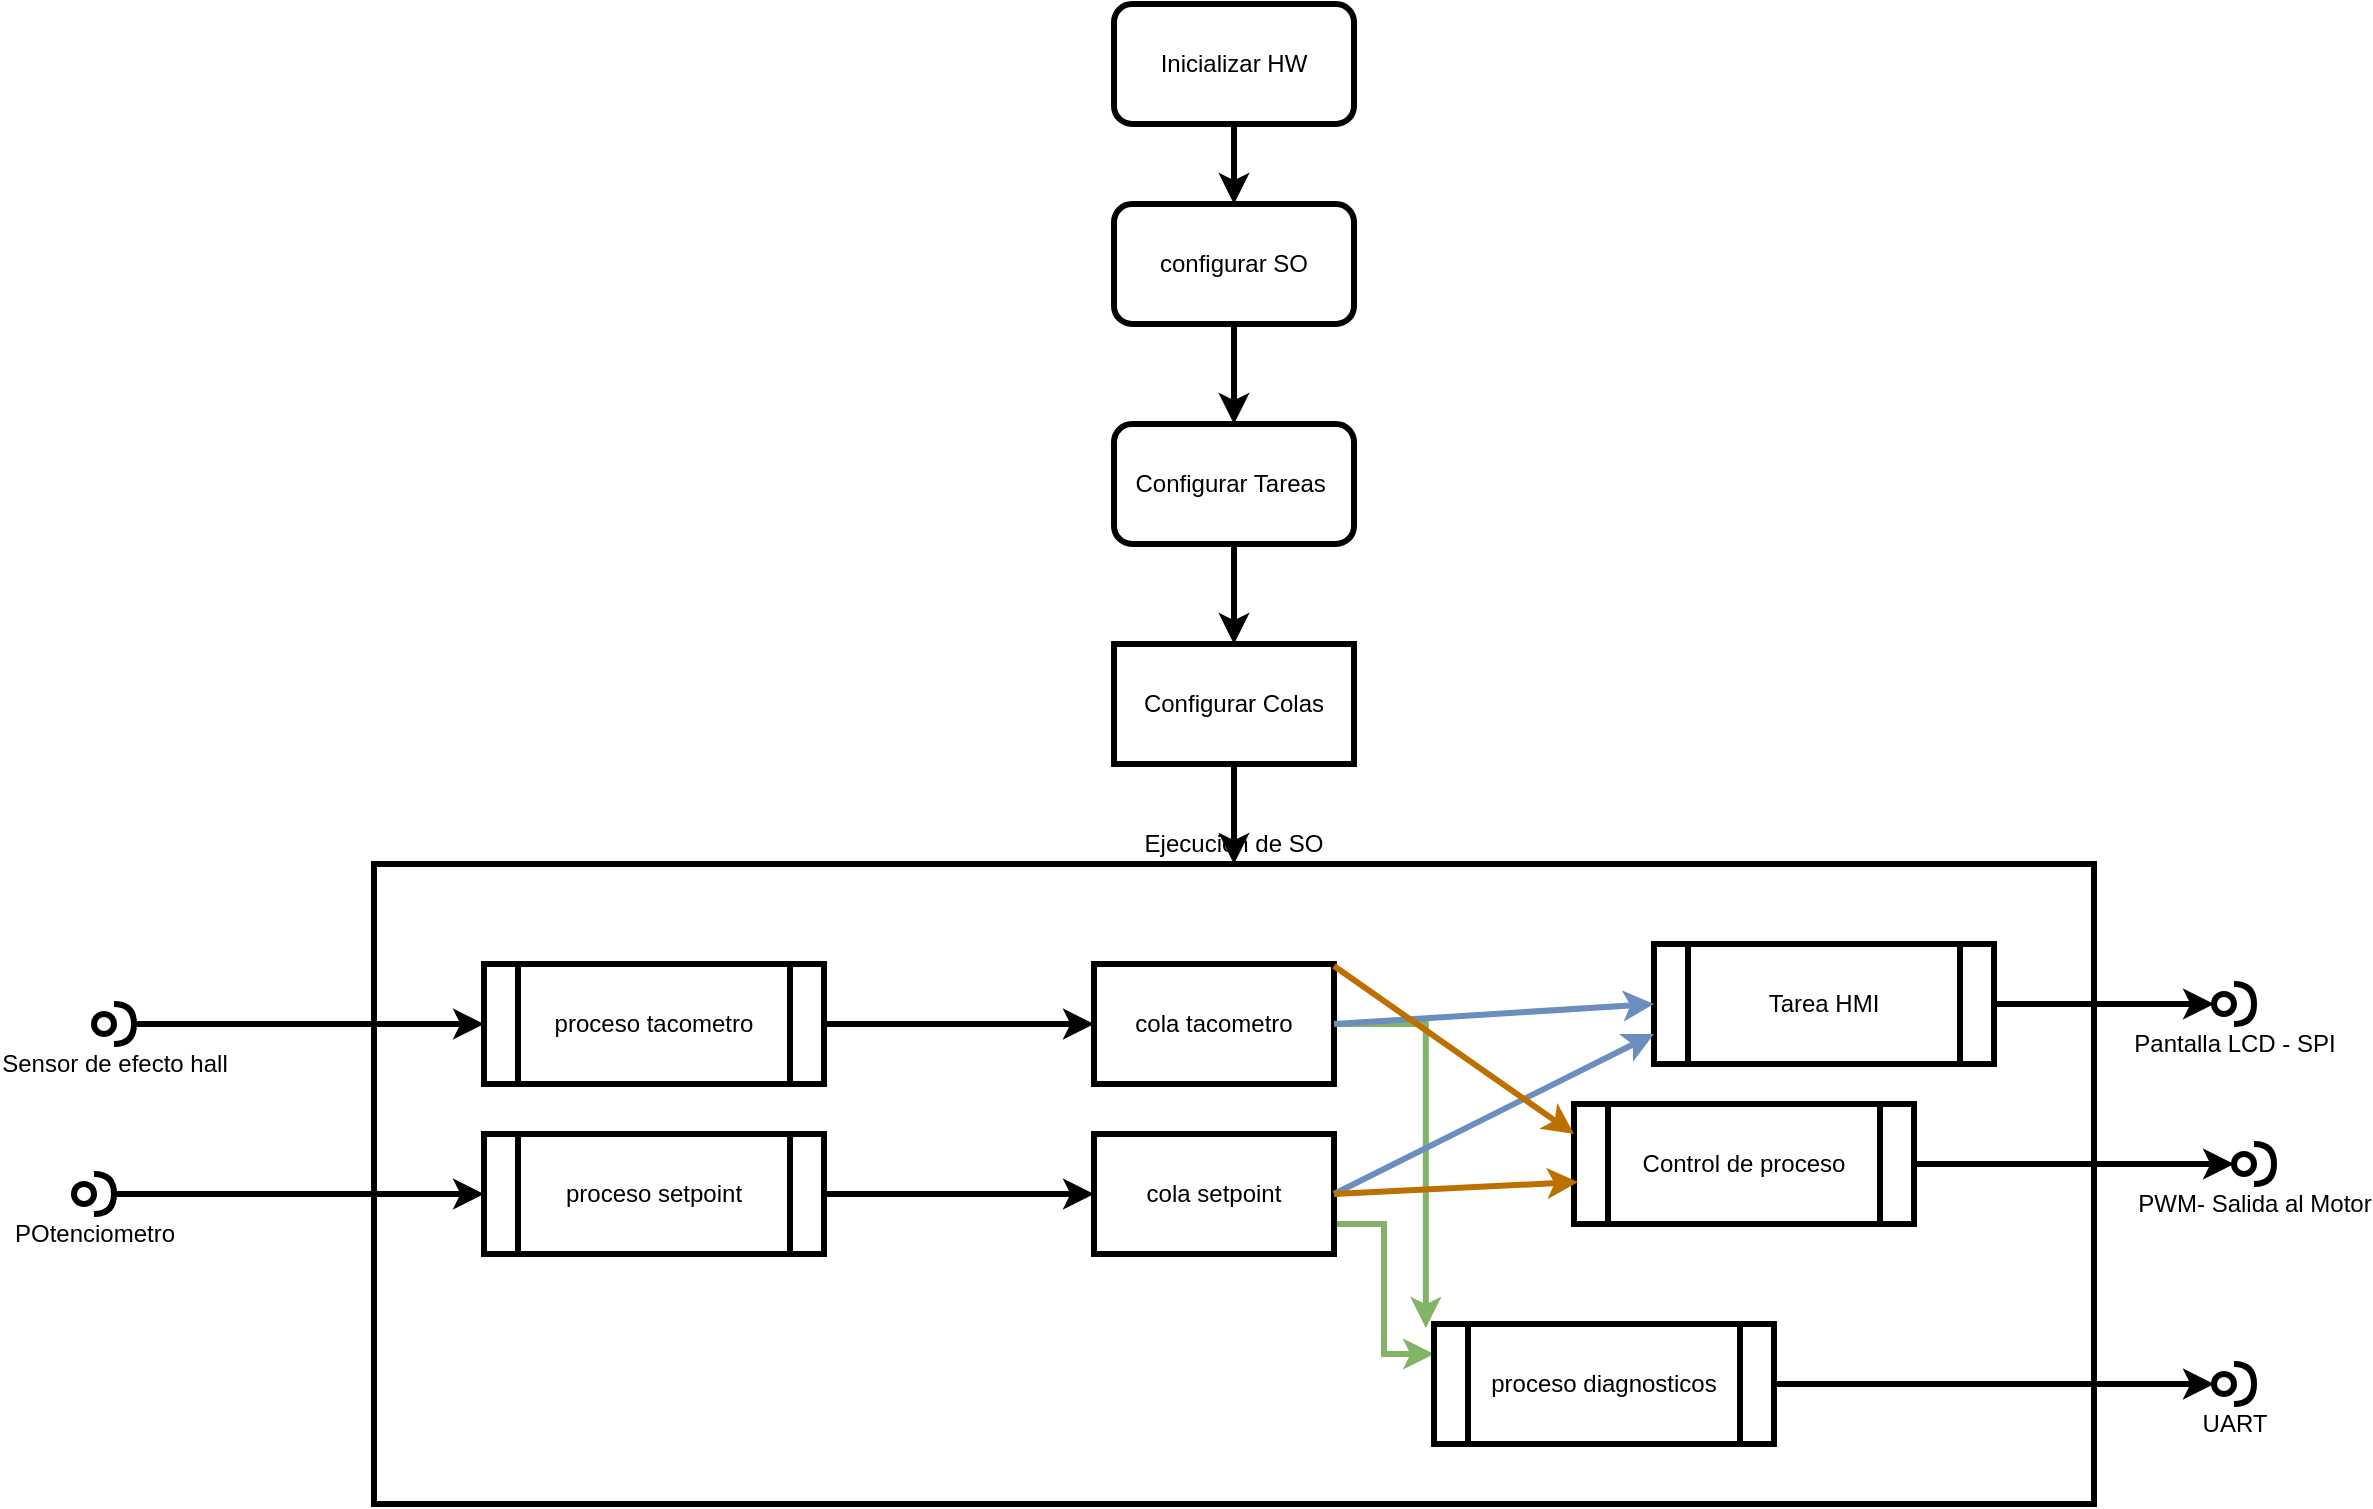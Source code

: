 <mxfile version="10.9.5" type="device"><diagram id="l532Uxm9P5O-qw4fAbf2" name="Page-1"><mxGraphModel dx="2272" dy="825" grid="1" gridSize="10" guides="1" tooltips="1" connect="1" arrows="1" fold="1" page="1" pageScale="1" pageWidth="850" pageHeight="1100" math="0" shadow="0"><root><mxCell id="0"/><mxCell id="1" parent="0"/><mxCell id="avE2Zm_e52DYqR_l1xsM-6" value="" style="rounded=0;whiteSpace=wrap;html=1;strokeWidth=3;" parent="1" vertex="1"><mxGeometry x="-120" y="480" width="860" height="320" as="geometry"/></mxCell><mxCell id="avE2Zm_e52DYqR_l1xsM-34" style="edgeStyle=orthogonalEdgeStyle;rounded=0;orthogonalLoop=1;jettySize=auto;html=1;entryX=0.5;entryY=0;entryDx=0;entryDy=0;strokeWidth=3;" parent="1" source="avE2Zm_e52DYqR_l1xsM-1" target="avE2Zm_e52DYqR_l1xsM-2" edge="1"><mxGeometry relative="1" as="geometry"/></mxCell><mxCell id="avE2Zm_e52DYqR_l1xsM-1" value="configurar SO" style="rounded=1;whiteSpace=wrap;html=1;strokeWidth=3;" parent="1" vertex="1"><mxGeometry x="250" y="150" width="120" height="60" as="geometry"/></mxCell><mxCell id="avE2Zm_e52DYqR_l1xsM-35" style="edgeStyle=orthogonalEdgeStyle;rounded=0;orthogonalLoop=1;jettySize=auto;html=1;strokeWidth=3;" parent="1" source="avE2Zm_e52DYqR_l1xsM-2" target="avE2Zm_e52DYqR_l1xsM-4" edge="1"><mxGeometry relative="1" as="geometry"/></mxCell><mxCell id="avE2Zm_e52DYqR_l1xsM-2" value="Configurar Tareas&amp;nbsp;" style="rounded=1;whiteSpace=wrap;html=1;strokeWidth=3;" parent="1" vertex="1"><mxGeometry x="250" y="260" width="120" height="60" as="geometry"/></mxCell><mxCell id="avE2Zm_e52DYqR_l1xsM-33" style="edgeStyle=orthogonalEdgeStyle;rounded=0;orthogonalLoop=1;jettySize=auto;html=1;entryX=0.5;entryY=0;entryDx=0;entryDy=0;strokeWidth=3;" parent="1" source="avE2Zm_e52DYqR_l1xsM-3" target="avE2Zm_e52DYqR_l1xsM-1" edge="1"><mxGeometry relative="1" as="geometry"/></mxCell><mxCell id="avE2Zm_e52DYqR_l1xsM-3" value="Inicializar HW" style="rounded=1;whiteSpace=wrap;html=1;strokeWidth=3;" parent="1" vertex="1"><mxGeometry x="250" y="50" width="120" height="60" as="geometry"/></mxCell><mxCell id="avE2Zm_e52DYqR_l1xsM-36" style="edgeStyle=orthogonalEdgeStyle;rounded=0;orthogonalLoop=1;jettySize=auto;html=1;strokeWidth=3;" parent="1" source="avE2Zm_e52DYqR_l1xsM-4" target="avE2Zm_e52DYqR_l1xsM-6" edge="1"><mxGeometry relative="1" as="geometry"/></mxCell><mxCell id="avE2Zm_e52DYqR_l1xsM-4" value="Configurar Colas" style="rounded=0;whiteSpace=wrap;html=1;strokeWidth=3;" parent="1" vertex="1"><mxGeometry x="250" y="370" width="120" height="60" as="geometry"/></mxCell><mxCell id="avE2Zm_e52DYqR_l1xsM-38" style="edgeStyle=orthogonalEdgeStyle;rounded=0;orthogonalLoop=1;jettySize=auto;html=1;exitX=1;exitY=0.75;exitDx=0;exitDy=0;entryX=0;entryY=0.25;entryDx=0;entryDy=0;fillColor=#d5e8d4;strokeColor=#82b366;strokeWidth=3;" parent="1" source="avE2Zm_e52DYqR_l1xsM-8" target="avE2Zm_e52DYqR_l1xsM-37" edge="1"><mxGeometry relative="1" as="geometry"/></mxCell><mxCell id="avE2Zm_e52DYqR_l1xsM-8" value="cola setpoint" style="rounded=0;whiteSpace=wrap;html=1;strokeWidth=3;" parent="1" vertex="1"><mxGeometry x="240" y="615" width="120" height="60" as="geometry"/></mxCell><mxCell id="avE2Zm_e52DYqR_l1xsM-39" style="edgeStyle=orthogonalEdgeStyle;rounded=0;orthogonalLoop=1;jettySize=auto;html=1;entryX=-0.024;entryY=0.033;entryDx=0;entryDy=0;entryPerimeter=0;fillColor=#d5e8d4;strokeColor=#82b366;strokeWidth=3;" parent="1" source="avE2Zm_e52DYqR_l1xsM-9" target="avE2Zm_e52DYqR_l1xsM-37" edge="1"><mxGeometry relative="1" as="geometry"/></mxCell><mxCell id="avE2Zm_e52DYqR_l1xsM-9" value="cola tacometro" style="rounded=0;whiteSpace=wrap;html=1;strokeWidth=3;" parent="1" vertex="1"><mxGeometry x="240" y="530" width="120" height="60" as="geometry"/></mxCell><mxCell id="avE2Zm_e52DYqR_l1xsM-53" style="edgeStyle=orthogonalEdgeStyle;rounded=0;orthogonalLoop=1;jettySize=auto;html=1;exitX=1;exitY=0.5;exitDx=0;exitDy=0;entryX=0;entryY=0.5;entryDx=0;entryDy=0;entryPerimeter=0;strokeWidth=3;" parent="1" source="avE2Zm_e52DYqR_l1xsM-16" target="avE2Zm_e52DYqR_l1xsM-48" edge="1"><mxGeometry relative="1" as="geometry"/></mxCell><mxCell id="avE2Zm_e52DYqR_l1xsM-16" value="Tarea HMI" style="shape=process;whiteSpace=wrap;html=1;backgroundOutline=1;strokeWidth=3;" parent="1" vertex="1"><mxGeometry x="520" y="520" width="170" height="60" as="geometry"/></mxCell><mxCell id="avE2Zm_e52DYqR_l1xsM-17" value="proceso setpoint" style="shape=process;whiteSpace=wrap;html=1;backgroundOutline=1;strokeWidth=3;" parent="1" vertex="1"><mxGeometry x="-65" y="615" width="170" height="60" as="geometry"/></mxCell><mxCell id="avE2Zm_e52DYqR_l1xsM-18" value="proceso tacometro" style="shape=process;whiteSpace=wrap;html=1;backgroundOutline=1;strokeWidth=3;" parent="1" vertex="1"><mxGeometry x="-65" y="530" width="170" height="60" as="geometry"/></mxCell><mxCell id="avE2Zm_e52DYqR_l1xsM-23" value="" style="endArrow=classic;html=1;exitX=1;exitY=0.5;exitDx=0;exitDy=0;strokeWidth=3;" parent="1" source="avE2Zm_e52DYqR_l1xsM-18" target="avE2Zm_e52DYqR_l1xsM-9" edge="1"><mxGeometry width="50" height="50" relative="1" as="geometry"><mxPoint x="130" y="590" as="sourcePoint"/><mxPoint x="180" y="540" as="targetPoint"/></mxGeometry></mxCell><mxCell id="avE2Zm_e52DYqR_l1xsM-24" value="" style="endArrow=classic;html=1;exitX=1;exitY=0.5;exitDx=0;exitDy=0;strokeWidth=3;" parent="1" source="avE2Zm_e52DYqR_l1xsM-17" target="avE2Zm_e52DYqR_l1xsM-8" edge="1"><mxGeometry width="50" height="50" relative="1" as="geometry"><mxPoint x="140" y="680" as="sourcePoint"/><mxPoint x="190" y="630" as="targetPoint"/></mxGeometry></mxCell><mxCell id="avE2Zm_e52DYqR_l1xsM-27" value="" style="endArrow=classic;html=1;exitX=1;exitY=0.5;exitDx=0;exitDy=0;entryX=0;entryY=0.5;entryDx=0;entryDy=0;fillColor=#dae8fc;strokeColor=#6c8ebf;strokeWidth=3;" parent="1" source="avE2Zm_e52DYqR_l1xsM-9" target="avE2Zm_e52DYqR_l1xsM-16" edge="1"><mxGeometry width="50" height="50" relative="1" as="geometry"><mxPoint x="400" y="590" as="sourcePoint"/><mxPoint x="450" y="540" as="targetPoint"/></mxGeometry></mxCell><mxCell id="avE2Zm_e52DYqR_l1xsM-28" value="" style="endArrow=classic;html=1;exitX=1;exitY=0.5;exitDx=0;exitDy=0;entryX=0;entryY=0.75;entryDx=0;entryDy=0;fillColor=#dae8fc;strokeColor=#6c8ebf;strokeWidth=3;" parent="1" source="avE2Zm_e52DYqR_l1xsM-8" target="avE2Zm_e52DYqR_l1xsM-16" edge="1"><mxGeometry width="50" height="50" relative="1" as="geometry"><mxPoint x="390" y="670" as="sourcePoint"/><mxPoint x="440" y="620" as="targetPoint"/></mxGeometry></mxCell><mxCell id="avE2Zm_e52DYqR_l1xsM-31" value="Ejecucion de SO" style="text;html=1;strokeColor=none;fillColor=none;align=center;verticalAlign=middle;whiteSpace=wrap;rounded=0;strokeWidth=3;" parent="1" vertex="1"><mxGeometry x="230" y="460" width="160" height="20" as="geometry"/></mxCell><mxCell id="avE2Zm_e52DYqR_l1xsM-51" style="edgeStyle=orthogonalEdgeStyle;rounded=0;orthogonalLoop=1;jettySize=auto;html=1;exitX=1;exitY=0.5;exitDx=0;exitDy=0;entryX=0;entryY=0.5;entryDx=0;entryDy=0;entryPerimeter=0;strokeWidth=3;" parent="1" source="avE2Zm_e52DYqR_l1xsM-37" target="avE2Zm_e52DYqR_l1xsM-50" edge="1"><mxGeometry relative="1" as="geometry"/></mxCell><mxCell id="avE2Zm_e52DYqR_l1xsM-37" value="proceso diagnosticos" style="shape=process;whiteSpace=wrap;html=1;backgroundOutline=1;strokeWidth=3;" parent="1" vertex="1"><mxGeometry x="410" y="710" width="170" height="60" as="geometry"/></mxCell><mxCell id="avE2Zm_e52DYqR_l1xsM-54" style="edgeStyle=orthogonalEdgeStyle;rounded=0;orthogonalLoop=1;jettySize=auto;html=1;exitX=1;exitY=0.5;exitDx=0;exitDy=0;entryX=0;entryY=0.5;entryDx=0;entryDy=0;entryPerimeter=0;strokeWidth=3;" parent="1" source="avE2Zm_e52DYqR_l1xsM-40" target="avE2Zm_e52DYqR_l1xsM-49" edge="1"><mxGeometry relative="1" as="geometry"/></mxCell><mxCell id="avE2Zm_e52DYqR_l1xsM-40" value="Control de proceso" style="shape=process;whiteSpace=wrap;html=1;backgroundOutline=1;strokeWidth=3;" parent="1" vertex="1"><mxGeometry x="480" y="600" width="170" height="60" as="geometry"/></mxCell><mxCell id="avE2Zm_e52DYqR_l1xsM-41" value="" style="endArrow=classic;html=1;strokeWidth=3;entryX=0;entryY=0.25;entryDx=0;entryDy=0;exitX=1;exitY=0.017;exitDx=0;exitDy=0;exitPerimeter=0;fillColor=#f0a30a;strokeColor=#BD7000;" parent="1" source="avE2Zm_e52DYqR_l1xsM-9" target="avE2Zm_e52DYqR_l1xsM-40" edge="1"><mxGeometry width="50" height="50" relative="1" as="geometry"><mxPoint x="410" y="670" as="sourcePoint"/><mxPoint x="460" y="620" as="targetPoint"/></mxGeometry></mxCell><mxCell id="avE2Zm_e52DYqR_l1xsM-42" value="" style="endArrow=classic;html=1;strokeWidth=3;entryX=0.012;entryY=0.65;entryDx=0;entryDy=0;exitX=1;exitY=0.5;exitDx=0;exitDy=0;entryPerimeter=0;fillColor=#f0a30a;strokeColor=#BD7000;" parent="1" source="avE2Zm_e52DYqR_l1xsM-8" target="avE2Zm_e52DYqR_l1xsM-40" edge="1"><mxGeometry width="50" height="50" relative="1" as="geometry"><mxPoint x="360" y="598" as="sourcePoint"/><mxPoint x="480" y="682" as="targetPoint"/></mxGeometry></mxCell><mxCell id="avE2Zm_e52DYqR_l1xsM-43" value="" style="endArrow=classic;html=1;strokeWidth=3;entryX=0;entryY=0.5;entryDx=0;entryDy=0;" parent="1" target="avE2Zm_e52DYqR_l1xsM-17" edge="1"><mxGeometry width="50" height="50" relative="1" as="geometry"><mxPoint x="-250" y="645" as="sourcePoint"/><mxPoint x="-200" y="625" as="targetPoint"/></mxGeometry></mxCell><mxCell id="avE2Zm_e52DYqR_l1xsM-44" value="" style="endArrow=classic;html=1;strokeWidth=3;entryX=0;entryY=0.5;entryDx=0;entryDy=0;" parent="1" target="avE2Zm_e52DYqR_l1xsM-18" edge="1"><mxGeometry width="50" height="50" relative="1" as="geometry"><mxPoint x="-240" y="560" as="sourcePoint"/><mxPoint x="-120" y="550" as="targetPoint"/></mxGeometry></mxCell><mxCell id="avE2Zm_e52DYqR_l1xsM-46" value="Sensor de efecto hall" style="shape=providedRequiredInterface;html=1;verticalLabelPosition=bottom;strokeWidth=3;" parent="1" vertex="1"><mxGeometry x="-260" y="550" width="20" height="20" as="geometry"/></mxCell><mxCell id="avE2Zm_e52DYqR_l1xsM-47" value="POtenciometro" style="shape=providedRequiredInterface;html=1;verticalLabelPosition=bottom;strokeWidth=3;" parent="1" vertex="1"><mxGeometry x="-270" y="635" width="20" height="20" as="geometry"/></mxCell><mxCell id="avE2Zm_e52DYqR_l1xsM-48" value="Pantalla LCD - SPI" style="shape=providedRequiredInterface;html=1;verticalLabelPosition=bottom;strokeWidth=3;" parent="1" vertex="1"><mxGeometry x="800" y="540" width="20" height="20" as="geometry"/></mxCell><mxCell id="avE2Zm_e52DYqR_l1xsM-49" value="PWM- Salida al Motor" style="shape=providedRequiredInterface;html=1;verticalLabelPosition=bottom;strokeWidth=3;" parent="1" vertex="1"><mxGeometry x="810" y="620" width="20" height="20" as="geometry"/></mxCell><mxCell id="avE2Zm_e52DYqR_l1xsM-50" value="UART" style="shape=providedRequiredInterface;html=1;verticalLabelPosition=bottom;strokeWidth=3;" parent="1" vertex="1"><mxGeometry x="800" y="730" width="20" height="20" as="geometry"/></mxCell></root></mxGraphModel></diagram><diagram id="OpjdV1ceyNQ4pv_Fc1J8" name="arquitectura de SO"><mxGraphModel dx="1422" dy="1925" grid="1" gridSize="10" guides="1" tooltips="1" connect="1" arrows="1" fold="1" page="1" pageScale="1" pageWidth="850" pageHeight="1100" math="0" shadow="0"><root><mxCell id="c3IkDv-FFbzQClwMgctS-0"/><mxCell id="c3IkDv-FFbzQClwMgctS-1" parent="c3IkDv-FFbzQClwMgctS-0"/><mxCell id="_urLlEer_9Jee2TURqzn-0" value="" style="rounded=0;whiteSpace=wrap;html=1;fillColor=#f5f5f5;strokeColor=#666666;fontColor=#333333;" vertex="1" parent="c3IkDv-FFbzQClwMgctS-1"><mxGeometry x="90" width="120" height="270" as="geometry"/></mxCell><mxCell id="_urLlEer_9Jee2TURqzn-1" value="S7G2 Cortex M4 -240 MHZ" style="rounded=0;whiteSpace=wrap;html=1;fillColor=#d5e8d4;strokeColor=#82b366;" vertex="1" parent="c3IkDv-FFbzQClwMgctS-1"><mxGeometry x="90" y="430" width="670" height="60" as="geometry"/></mxCell><mxCell id="_urLlEer_9Jee2TURqzn-2" value="Interrupt Service" style="rounded=0;whiteSpace=wrap;html=1;fillColor=#ffe6cc;strokeColor=#d79b00;" vertex="1" parent="c3IkDv-FFbzQClwMgctS-1"><mxGeometry x="90" y="290" width="120" height="60" as="geometry"/></mxCell><mxCell id="_urLlEer_9Jee2TURqzn-3" value="HAL Drivers" style="rounded=0;whiteSpace=wrap;html=1;fillColor=#dae8fc;strokeColor=#6c8ebf;" vertex="1" parent="c3IkDv-FFbzQClwMgctS-1"><mxGeometry x="90" y="360" width="670" height="60" as="geometry"/></mxCell><mxCell id="_urLlEer_9Jee2TURqzn-4" value="Thread X (SO)" style="text;html=1;" vertex="1" parent="c3IkDv-FFbzQClwMgctS-1"><mxGeometry x="110" y="130" width="100" height="30" as="geometry"/></mxCell><mxCell id="_urLlEer_9Jee2TURqzn-5" value="MAIN CONTORL&amp;nbsp;" style="rounded=0;whiteSpace=wrap;html=1;" vertex="1" parent="c3IkDv-FFbzQClwMgctS-1"><mxGeometry x="260" y="-5" width="460" height="60" as="geometry"/></mxCell><mxCell id="_urLlEer_9Jee2TURqzn-6" value="ADC" style="rounded=0;whiteSpace=wrap;html=1;" vertex="1" parent="c3IkDv-FFbzQClwMgctS-1"><mxGeometry x="260" y="65" width="460" height="60" as="geometry"/></mxCell><mxCell id="_urLlEer_9Jee2TURqzn-7" value="PWM" style="rounded=0;whiteSpace=wrap;html=1;" vertex="1" parent="c3IkDv-FFbzQClwMgctS-1"><mxGeometry x="260" y="135" width="460" height="60" as="geometry"/></mxCell><mxCell id="_urLlEer_9Jee2TURqzn-8" value="HMI" style="rounded=0;whiteSpace=wrap;html=1;" vertex="1" parent="c3IkDv-FFbzQClwMgctS-1"><mxGeometry x="260" y="210" width="460" height="60" as="geometry"/></mxCell><mxCell id="_urLlEer_9Jee2TURqzn-9" value="TIMER" style="rounded=0;whiteSpace=wrap;html=1;" vertex="1" parent="c3IkDv-FFbzQClwMgctS-1"><mxGeometry x="260" y="290" width="460" height="60" as="geometry"/></mxCell></root></mxGraphModel></diagram><diagram id="fiw5EoxBJxq0S8Zamkv5" name="Arquitectura de perifericos"><mxGraphModel dx="1422" dy="825" grid="1" gridSize="10" guides="1" tooltips="1" connect="1" arrows="1" fold="1" page="1" pageScale="1" pageWidth="850" pageHeight="1100" math="0" shadow="0"><root><mxCell id="hhz6klTsWRHK8pznBNw_-0"/><mxCell id="hhz6klTsWRHK8pznBNw_-1" parent="hhz6klTsWRHK8pznBNw_-0"/></root></mxGraphModel></diagram><diagram id="3qvT58-Z6cYCL9SINLSe" name="arquitectura de interfaces"><mxGraphModel dx="1422" dy="825" grid="1" gridSize="10" guides="1" tooltips="1" connect="1" arrows="1" fold="1" page="1" pageScale="1" pageWidth="850" pageHeight="1100" math="0" shadow="0"><root><mxCell id="RdZ6NhIEVSKGfD7FnPKm-0"/><mxCell id="RdZ6NhIEVSKGfD7FnPKm-1" parent="RdZ6NhIEVSKGfD7FnPKm-0"/></root></mxGraphModel></diagram><diagram id="gUIXtItWJwXFZSn0t_7U" name="arquitectura de metodos"><mxGraphModel dx="1422" dy="825" grid="1" gridSize="10" guides="1" tooltips="1" connect="1" arrows="1" fold="1" page="1" pageScale="1" pageWidth="850" pageHeight="1100" math="0" shadow="0"><root><mxCell id="-X7tQQ2mokFokFmS-jaJ-0"/><mxCell id="-X7tQQ2mokFokFmS-jaJ-1" parent="-X7tQQ2mokFokFmS-jaJ-0"/></root></mxGraphModel></diagram><diagram id="M_yKpxMM98ZglG0PyyN2" name="arquitectura de variables "><mxGraphModel dx="1422" dy="825" grid="1" gridSize="10" guides="1" tooltips="1" connect="1" arrows="1" fold="1" page="1" pageScale="1" pageWidth="850" pageHeight="1100" math="0" shadow="0"><root><mxCell id="rVRB-fwh8iu98et46b6Z-0"/><mxCell id="rVRB-fwh8iu98et46b6Z-1" parent="rVRB-fwh8iu98et46b6Z-0"/></root></mxGraphModel></diagram><diagram id="SCUb2VZKOeG37RAVXS5A" name="arquitectura de recursos"><mxGraphModel dx="1422" dy="825" grid="1" gridSize="10" guides="1" tooltips="1" connect="1" arrows="1" fold="1" page="1" pageScale="1" pageWidth="850" pageHeight="1100" math="0" shadow="0"><root><mxCell id="SSRupWmKcAt_wwiMhvdF-0"/><mxCell id="SSRupWmKcAt_wwiMhvdF-1" parent="SSRupWmKcAt_wwiMhvdF-0"/></root></mxGraphModel></diagram></mxfile>